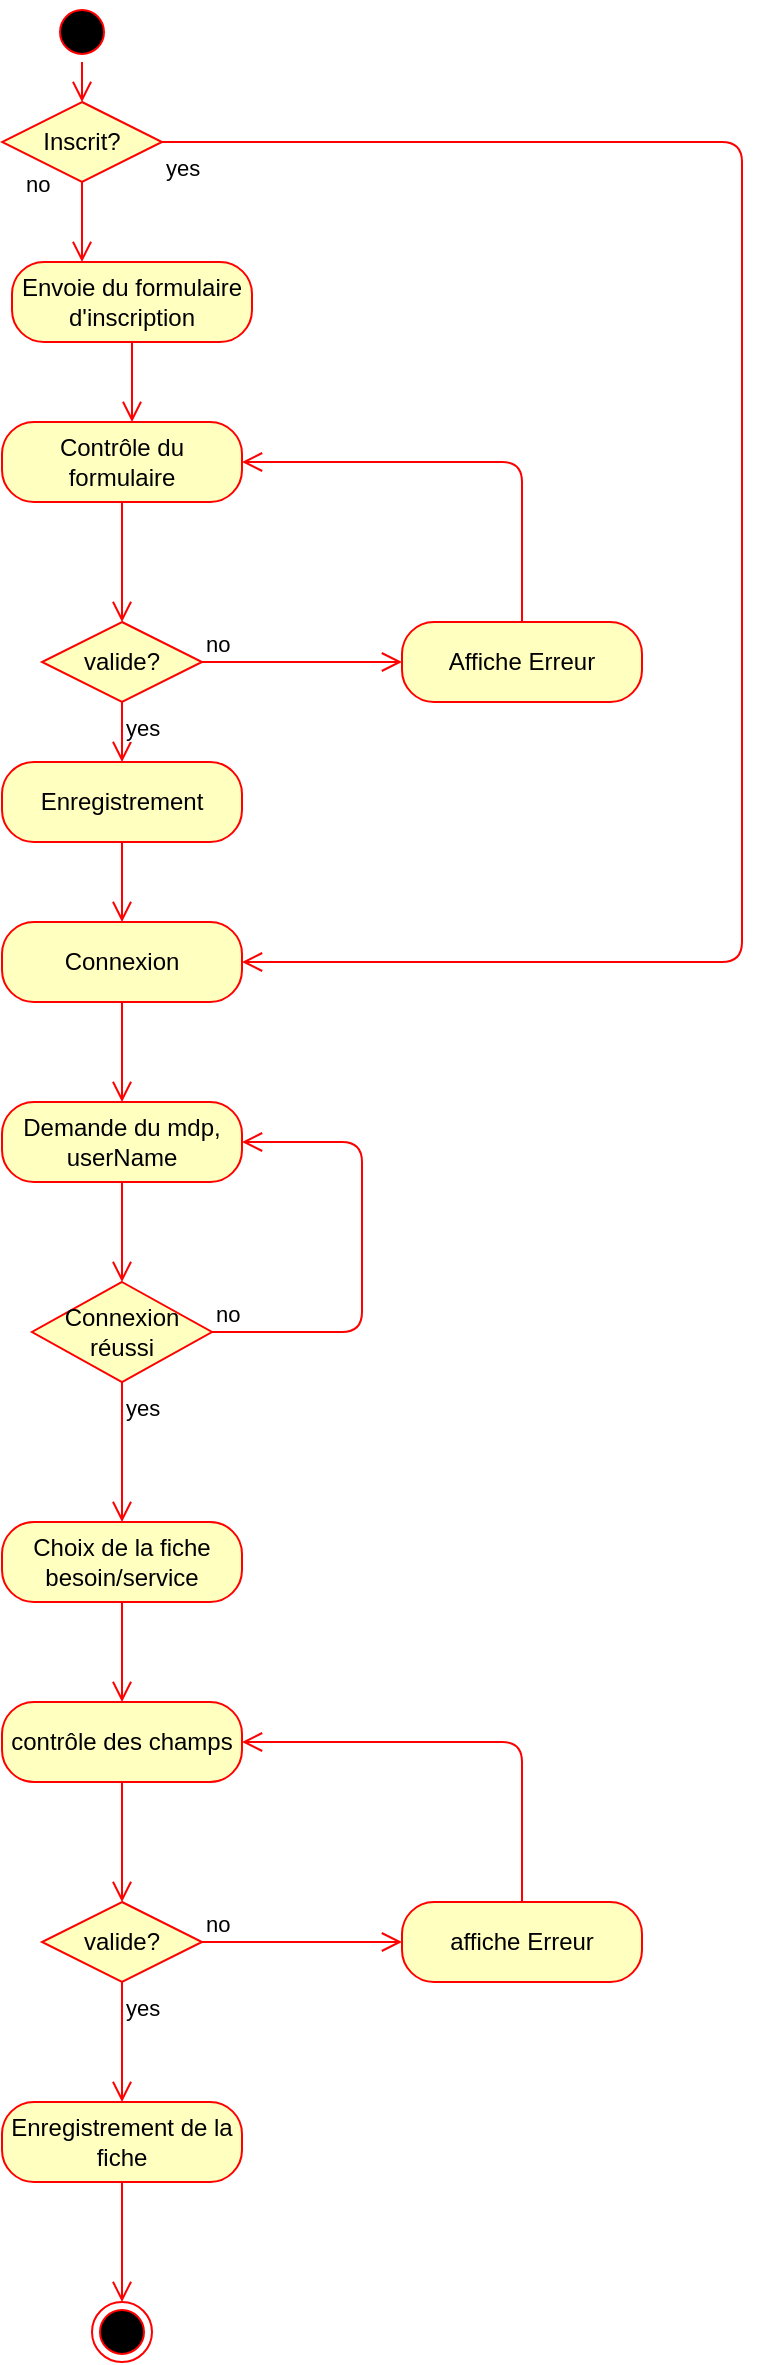 <mxfile version="14.8.0" type="github">
  <diagram id="ERvYv8DdHMbPDZ35Vy06" name="Page-1">
    <mxGraphModel dx="846" dy="551" grid="1" gridSize="10" guides="1" tooltips="1" connect="1" arrows="1" fold="1" page="1" pageScale="1" pageWidth="850" pageHeight="1100" math="0" shadow="0">
      <root>
        <mxCell id="0" />
        <mxCell id="1" parent="0" />
        <mxCell id="0O2sNTZ3Sp0WWgC0A8mW-1" value="" style="ellipse;html=1;shape=startState;fillColor=#000000;strokeColor=#ff0000;" vertex="1" parent="1">
          <mxGeometry x="315" width="30" height="30" as="geometry" />
        </mxCell>
        <mxCell id="0O2sNTZ3Sp0WWgC0A8mW-2" value="" style="edgeStyle=orthogonalEdgeStyle;html=1;verticalAlign=bottom;endArrow=open;endSize=8;strokeColor=#ff0000;entryX=0.5;entryY=0;entryDx=0;entryDy=0;" edge="1" source="0O2sNTZ3Sp0WWgC0A8mW-1" parent="1" target="0O2sNTZ3Sp0WWgC0A8mW-29">
          <mxGeometry relative="1" as="geometry">
            <mxPoint x="355" y="110" as="targetPoint" />
          </mxGeometry>
        </mxCell>
        <mxCell id="0O2sNTZ3Sp0WWgC0A8mW-3" value="Envoie du formulaire&lt;br&gt;d&#39;inscription" style="rounded=1;whiteSpace=wrap;html=1;arcSize=40;fontColor=#000000;fillColor=#ffffc0;strokeColor=#ff0000;" vertex="1" parent="1">
          <mxGeometry x="295" y="130" width="120" height="40" as="geometry" />
        </mxCell>
        <mxCell id="0O2sNTZ3Sp0WWgC0A8mW-4" value="" style="edgeStyle=orthogonalEdgeStyle;html=1;verticalAlign=bottom;endArrow=open;endSize=8;strokeColor=#ff0000;" edge="1" source="0O2sNTZ3Sp0WWgC0A8mW-3" parent="1">
          <mxGeometry relative="1" as="geometry">
            <mxPoint x="355" y="210" as="targetPoint" />
          </mxGeometry>
        </mxCell>
        <mxCell id="0O2sNTZ3Sp0WWgC0A8mW-5" value="Contrôle du formulaire" style="rounded=1;whiteSpace=wrap;html=1;arcSize=40;fontColor=#000000;fillColor=#ffffc0;strokeColor=#ff0000;" vertex="1" parent="1">
          <mxGeometry x="290" y="210" width="120" height="40" as="geometry" />
        </mxCell>
        <mxCell id="0O2sNTZ3Sp0WWgC0A8mW-6" value="" style="edgeStyle=orthogonalEdgeStyle;html=1;verticalAlign=bottom;endArrow=open;endSize=8;strokeColor=#ff0000;entryX=0.5;entryY=0;entryDx=0;entryDy=0;" edge="1" source="0O2sNTZ3Sp0WWgC0A8mW-5" parent="1" target="0O2sNTZ3Sp0WWgC0A8mW-7">
          <mxGeometry relative="1" as="geometry">
            <mxPoint x="355" y="310" as="targetPoint" />
          </mxGeometry>
        </mxCell>
        <mxCell id="0O2sNTZ3Sp0WWgC0A8mW-7" value="valide?" style="rhombus;whiteSpace=wrap;html=1;fillColor=#ffffc0;strokeColor=#ff0000;" vertex="1" parent="1">
          <mxGeometry x="310" y="310" width="80" height="40" as="geometry" />
        </mxCell>
        <mxCell id="0O2sNTZ3Sp0WWgC0A8mW-8" value="no" style="edgeStyle=orthogonalEdgeStyle;html=1;align=left;verticalAlign=bottom;endArrow=open;endSize=8;strokeColor=#ff0000;" edge="1" source="0O2sNTZ3Sp0WWgC0A8mW-7" parent="1">
          <mxGeometry x="-1" relative="1" as="geometry">
            <mxPoint x="490" y="330" as="targetPoint" />
          </mxGeometry>
        </mxCell>
        <mxCell id="0O2sNTZ3Sp0WWgC0A8mW-9" value="yes" style="edgeStyle=orthogonalEdgeStyle;html=1;align=left;verticalAlign=top;endArrow=open;endSize=8;strokeColor=#ff0000;entryX=0.5;entryY=0;entryDx=0;entryDy=0;" edge="1" source="0O2sNTZ3Sp0WWgC0A8mW-7" parent="1" target="0O2sNTZ3Sp0WWgC0A8mW-12">
          <mxGeometry x="-1" relative="1" as="geometry">
            <mxPoint x="350" y="410" as="targetPoint" />
          </mxGeometry>
        </mxCell>
        <mxCell id="0O2sNTZ3Sp0WWgC0A8mW-10" value="Affiche Erreur" style="rounded=1;whiteSpace=wrap;html=1;arcSize=40;fontColor=#000000;fillColor=#ffffc0;strokeColor=#ff0000;" vertex="1" parent="1">
          <mxGeometry x="490" y="310" width="120" height="40" as="geometry" />
        </mxCell>
        <mxCell id="0O2sNTZ3Sp0WWgC0A8mW-11" value="" style="edgeStyle=orthogonalEdgeStyle;html=1;verticalAlign=bottom;endArrow=open;endSize=8;strokeColor=#ff0000;entryX=1;entryY=0.5;entryDx=0;entryDy=0;" edge="1" source="0O2sNTZ3Sp0WWgC0A8mW-10" parent="1" target="0O2sNTZ3Sp0WWgC0A8mW-5">
          <mxGeometry relative="1" as="geometry">
            <mxPoint x="550" y="410" as="targetPoint" />
            <Array as="points">
              <mxPoint x="550" y="230" />
            </Array>
          </mxGeometry>
        </mxCell>
        <mxCell id="0O2sNTZ3Sp0WWgC0A8mW-12" value="Enregistrement" style="rounded=1;whiteSpace=wrap;html=1;arcSize=40;fontColor=#000000;fillColor=#ffffc0;strokeColor=#ff0000;" vertex="1" parent="1">
          <mxGeometry x="290" y="380" width="120" height="40" as="geometry" />
        </mxCell>
        <mxCell id="0O2sNTZ3Sp0WWgC0A8mW-13" value="" style="edgeStyle=orthogonalEdgeStyle;html=1;verticalAlign=bottom;endArrow=open;endSize=8;strokeColor=#ff0000;" edge="1" source="0O2sNTZ3Sp0WWgC0A8mW-12" parent="1">
          <mxGeometry relative="1" as="geometry">
            <mxPoint x="350" y="460" as="targetPoint" />
          </mxGeometry>
        </mxCell>
        <mxCell id="0O2sNTZ3Sp0WWgC0A8mW-19" value="Demande du mdp, userName" style="rounded=1;whiteSpace=wrap;html=1;arcSize=40;fontColor=#000000;fillColor=#ffffc0;strokeColor=#ff0000;" vertex="1" parent="1">
          <mxGeometry x="290" y="550" width="120" height="40" as="geometry" />
        </mxCell>
        <mxCell id="0O2sNTZ3Sp0WWgC0A8mW-20" value="" style="edgeStyle=orthogonalEdgeStyle;html=1;verticalAlign=bottom;endArrow=open;endSize=8;strokeColor=#ff0000;entryX=0.5;entryY=0;entryDx=0;entryDy=0;" edge="1" source="0O2sNTZ3Sp0WWgC0A8mW-19" parent="1" target="0O2sNTZ3Sp0WWgC0A8mW-21">
          <mxGeometry relative="1" as="geometry">
            <mxPoint x="350" y="610" as="targetPoint" />
          </mxGeometry>
        </mxCell>
        <mxCell id="0O2sNTZ3Sp0WWgC0A8mW-21" value="Connexion réussi" style="rhombus;whiteSpace=wrap;html=1;fillColor=#ffffc0;strokeColor=#ff0000;" vertex="1" parent="1">
          <mxGeometry x="305" y="640" width="90" height="50" as="geometry" />
        </mxCell>
        <mxCell id="0O2sNTZ3Sp0WWgC0A8mW-22" value="no" style="edgeStyle=orthogonalEdgeStyle;html=1;align=left;verticalAlign=bottom;endArrow=open;endSize=8;strokeColor=#ff0000;entryX=1;entryY=0.5;entryDx=0;entryDy=0;exitX=1;exitY=0.5;exitDx=0;exitDy=0;" edge="1" source="0O2sNTZ3Sp0WWgC0A8mW-21" parent="1" target="0O2sNTZ3Sp0WWgC0A8mW-19">
          <mxGeometry x="-1" relative="1" as="geometry">
            <mxPoint x="490" y="630" as="targetPoint" />
            <Array as="points">
              <mxPoint x="470" y="665" />
              <mxPoint x="470" y="570" />
            </Array>
          </mxGeometry>
        </mxCell>
        <mxCell id="0O2sNTZ3Sp0WWgC0A8mW-23" value="yes" style="edgeStyle=orthogonalEdgeStyle;html=1;align=left;verticalAlign=top;endArrow=open;endSize=8;strokeColor=#ff0000;entryX=0.5;entryY=0;entryDx=0;entryDy=0;" edge="1" source="0O2sNTZ3Sp0WWgC0A8mW-21" parent="1" target="0O2sNTZ3Sp0WWgC0A8mW-24">
          <mxGeometry x="-1" relative="1" as="geometry">
            <mxPoint x="350" y="710" as="targetPoint" />
          </mxGeometry>
        </mxCell>
        <mxCell id="0O2sNTZ3Sp0WWgC0A8mW-24" value="Choix de la fiche&lt;br&gt;besoin/service" style="rounded=1;whiteSpace=wrap;html=1;arcSize=40;fontColor=#000000;fillColor=#ffffc0;strokeColor=#ff0000;" vertex="1" parent="1">
          <mxGeometry x="290" y="760" width="120" height="40" as="geometry" />
        </mxCell>
        <mxCell id="0O2sNTZ3Sp0WWgC0A8mW-25" value="" style="edgeStyle=orthogonalEdgeStyle;html=1;verticalAlign=bottom;endArrow=open;endSize=8;strokeColor=#ff0000;" edge="1" source="0O2sNTZ3Sp0WWgC0A8mW-24" parent="1">
          <mxGeometry relative="1" as="geometry">
            <mxPoint x="350" y="850" as="targetPoint" />
          </mxGeometry>
        </mxCell>
        <mxCell id="0O2sNTZ3Sp0WWgC0A8mW-29" value="Inscrit?" style="rhombus;whiteSpace=wrap;html=1;fillColor=#ffffc0;strokeColor=#ff0000;" vertex="1" parent="1">
          <mxGeometry x="290" y="50" width="80" height="40" as="geometry" />
        </mxCell>
        <mxCell id="0O2sNTZ3Sp0WWgC0A8mW-30" value="no" style="edgeStyle=orthogonalEdgeStyle;html=1;align=left;verticalAlign=bottom;endArrow=open;endSize=8;strokeColor=#ff0000;" edge="1" source="0O2sNTZ3Sp0WWgC0A8mW-29" parent="1">
          <mxGeometry x="-0.5" y="-30" relative="1" as="geometry">
            <mxPoint x="330" y="130" as="targetPoint" />
            <mxPoint as="offset" />
          </mxGeometry>
        </mxCell>
        <mxCell id="0O2sNTZ3Sp0WWgC0A8mW-31" value="yes" style="edgeStyle=orthogonalEdgeStyle;html=1;align=left;verticalAlign=top;endArrow=open;endSize=8;strokeColor=#ff0000;entryX=1;entryY=0.5;entryDx=0;entryDy=0;" edge="1" source="0O2sNTZ3Sp0WWgC0A8mW-29" parent="1" target="0O2sNTZ3Sp0WWgC0A8mW-33">
          <mxGeometry x="-1" relative="1" as="geometry">
            <mxPoint x="770" y="70" as="targetPoint" />
            <Array as="points">
              <mxPoint x="660" y="70" />
              <mxPoint x="660" y="480" />
            </Array>
          </mxGeometry>
        </mxCell>
        <mxCell id="0O2sNTZ3Sp0WWgC0A8mW-33" value="Connexion" style="rounded=1;whiteSpace=wrap;html=1;arcSize=40;fontColor=#000000;fillColor=#ffffc0;strokeColor=#ff0000;" vertex="1" parent="1">
          <mxGeometry x="290" y="460" width="120" height="40" as="geometry" />
        </mxCell>
        <mxCell id="0O2sNTZ3Sp0WWgC0A8mW-34" value="" style="edgeStyle=orthogonalEdgeStyle;html=1;verticalAlign=bottom;endArrow=open;endSize=8;strokeColor=#ff0000;" edge="1" source="0O2sNTZ3Sp0WWgC0A8mW-33" parent="1">
          <mxGeometry relative="1" as="geometry">
            <mxPoint x="350" y="550" as="targetPoint" />
          </mxGeometry>
        </mxCell>
        <mxCell id="0O2sNTZ3Sp0WWgC0A8mW-35" value="contrôle des champs" style="rounded=1;whiteSpace=wrap;html=1;arcSize=40;fontColor=#000000;fillColor=#ffffc0;strokeColor=#ff0000;" vertex="1" parent="1">
          <mxGeometry x="290" y="850" width="120" height="40" as="geometry" />
        </mxCell>
        <mxCell id="0O2sNTZ3Sp0WWgC0A8mW-36" value="" style="edgeStyle=orthogonalEdgeStyle;html=1;verticalAlign=bottom;endArrow=open;endSize=8;strokeColor=#ff0000;" edge="1" source="0O2sNTZ3Sp0WWgC0A8mW-35" parent="1">
          <mxGeometry relative="1" as="geometry">
            <mxPoint x="350" y="950" as="targetPoint" />
          </mxGeometry>
        </mxCell>
        <mxCell id="0O2sNTZ3Sp0WWgC0A8mW-37" value="valide?" style="rhombus;whiteSpace=wrap;html=1;fillColor=#ffffc0;strokeColor=#ff0000;" vertex="1" parent="1">
          <mxGeometry x="310" y="950" width="80" height="40" as="geometry" />
        </mxCell>
        <mxCell id="0O2sNTZ3Sp0WWgC0A8mW-38" value="no" style="edgeStyle=orthogonalEdgeStyle;html=1;align=left;verticalAlign=bottom;endArrow=open;endSize=8;strokeColor=#ff0000;" edge="1" source="0O2sNTZ3Sp0WWgC0A8mW-37" parent="1">
          <mxGeometry x="-1" relative="1" as="geometry">
            <mxPoint x="490" y="970" as="targetPoint" />
          </mxGeometry>
        </mxCell>
        <mxCell id="0O2sNTZ3Sp0WWgC0A8mW-39" value="yes" style="edgeStyle=orthogonalEdgeStyle;html=1;align=left;verticalAlign=top;endArrow=open;endSize=8;strokeColor=#ff0000;" edge="1" source="0O2sNTZ3Sp0WWgC0A8mW-37" parent="1">
          <mxGeometry x="-1" relative="1" as="geometry">
            <mxPoint x="350" y="1050" as="targetPoint" />
          </mxGeometry>
        </mxCell>
        <mxCell id="0O2sNTZ3Sp0WWgC0A8mW-40" value="Enregistrement de la fiche" style="rounded=1;whiteSpace=wrap;html=1;arcSize=40;fontColor=#000000;fillColor=#ffffc0;strokeColor=#ff0000;" vertex="1" parent="1">
          <mxGeometry x="290" y="1050" width="120" height="40" as="geometry" />
        </mxCell>
        <mxCell id="0O2sNTZ3Sp0WWgC0A8mW-41" value="" style="edgeStyle=orthogonalEdgeStyle;html=1;verticalAlign=bottom;endArrow=open;endSize=8;strokeColor=#ff0000;" edge="1" source="0O2sNTZ3Sp0WWgC0A8mW-40" parent="1">
          <mxGeometry relative="1" as="geometry">
            <mxPoint x="350" y="1150" as="targetPoint" />
          </mxGeometry>
        </mxCell>
        <mxCell id="0O2sNTZ3Sp0WWgC0A8mW-42" value="affiche Erreur" style="rounded=1;whiteSpace=wrap;html=1;arcSize=40;fontColor=#000000;fillColor=#ffffc0;strokeColor=#ff0000;" vertex="1" parent="1">
          <mxGeometry x="490" y="950" width="120" height="40" as="geometry" />
        </mxCell>
        <mxCell id="0O2sNTZ3Sp0WWgC0A8mW-43" value="" style="edgeStyle=orthogonalEdgeStyle;html=1;verticalAlign=bottom;endArrow=open;endSize=8;strokeColor=#ff0000;entryX=1;entryY=0.5;entryDx=0;entryDy=0;" edge="1" source="0O2sNTZ3Sp0WWgC0A8mW-42" parent="1" target="0O2sNTZ3Sp0WWgC0A8mW-35">
          <mxGeometry relative="1" as="geometry">
            <mxPoint x="550" y="1050" as="targetPoint" />
            <Array as="points">
              <mxPoint x="550" y="870" />
            </Array>
          </mxGeometry>
        </mxCell>
        <mxCell id="0O2sNTZ3Sp0WWgC0A8mW-44" value="" style="ellipse;html=1;shape=endState;fillColor=#000000;strokeColor=#ff0000;" vertex="1" parent="1">
          <mxGeometry x="335" y="1150" width="30" height="30" as="geometry" />
        </mxCell>
      </root>
    </mxGraphModel>
  </diagram>
</mxfile>
